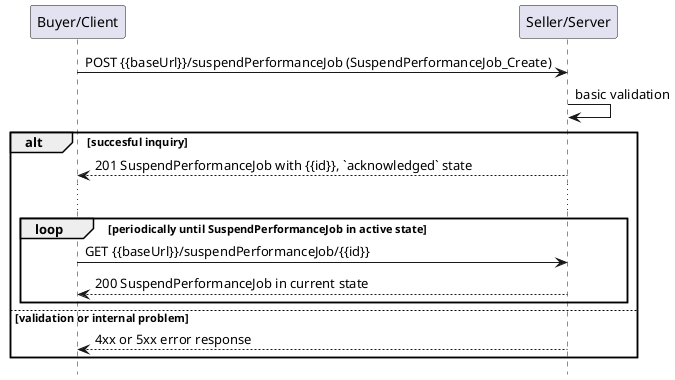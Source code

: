 @startuml useCase15Polling
hide footbox

participant "Buyer/Client" as B
participant "Seller/Server" as S


B -> S : POST {{baseUrl}}/suspendPerformanceJob (SuspendPerformanceJob_Create)
S -> S : basic validation

alt succesful inquiry
  S --> B : 201 SuspendPerformanceJob with {{id}}, `acknowledged` state
  
  ...

  loop periodically until SuspendPerformanceJob in active state
      B -> S :   GET {{baseUrl}}/suspendPerformanceJob/{{id}}
      return 200 SuspendPerformanceJob in current state
  end

else validation or internal problem
  S --> B : 4xx or 5xx error response
end


@enduml